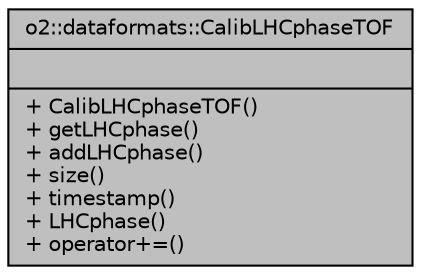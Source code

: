 digraph "o2::dataformats::CalibLHCphaseTOF"
{
 // INTERACTIVE_SVG=YES
  bgcolor="transparent";
  edge [fontname="Helvetica",fontsize="10",labelfontname="Helvetica",labelfontsize="10"];
  node [fontname="Helvetica",fontsize="10",shape=record];
  Node1 [label="{o2::dataformats::CalibLHCphaseTOF\n||+ CalibLHCphaseTOF()\l+ getLHCphase()\l+ addLHCphase()\l+ size()\l+ timestamp()\l+ LHCphase()\l+ operator+=()\l}",height=0.2,width=0.4,color="black", fillcolor="grey75", style="filled" fontcolor="black"];
}
